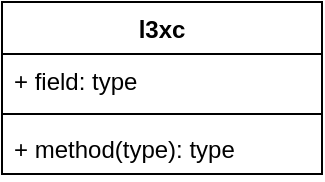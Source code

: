 <mxfile version="21.1.1" type="github">
  <diagram name="第 1 页" id="G18l2_iF89eQzb9kzUqR">
    <mxGraphModel dx="954" dy="541" grid="1" gridSize="10" guides="1" tooltips="1" connect="1" arrows="1" fold="1" page="1" pageScale="1" pageWidth="827" pageHeight="1169" math="0" shadow="0">
      <root>
        <mxCell id="0" />
        <mxCell id="1" parent="0" />
        <mxCell id="ntw0Qp5DpSyMLFI8ATWy-1" value="l3xc" style="swimlane;fontStyle=1;align=center;verticalAlign=top;childLayout=stackLayout;horizontal=1;startSize=26;horizontalStack=0;resizeParent=1;resizeParentMax=0;resizeLast=0;collapsible=1;marginBottom=0;whiteSpace=wrap;html=1;" vertex="1" parent="1">
          <mxGeometry x="40" y="40" width="160" height="86" as="geometry" />
        </mxCell>
        <mxCell id="ntw0Qp5DpSyMLFI8ATWy-2" value="+ field: type" style="text;strokeColor=none;fillColor=none;align=left;verticalAlign=top;spacingLeft=4;spacingRight=4;overflow=hidden;rotatable=0;points=[[0,0.5],[1,0.5]];portConstraint=eastwest;whiteSpace=wrap;html=1;" vertex="1" parent="ntw0Qp5DpSyMLFI8ATWy-1">
          <mxGeometry y="26" width="160" height="26" as="geometry" />
        </mxCell>
        <mxCell id="ntw0Qp5DpSyMLFI8ATWy-3" value="" style="line;strokeWidth=1;fillColor=none;align=left;verticalAlign=middle;spacingTop=-1;spacingLeft=3;spacingRight=3;rotatable=0;labelPosition=right;points=[];portConstraint=eastwest;strokeColor=inherit;" vertex="1" parent="ntw0Qp5DpSyMLFI8ATWy-1">
          <mxGeometry y="52" width="160" height="8" as="geometry" />
        </mxCell>
        <mxCell id="ntw0Qp5DpSyMLFI8ATWy-4" value="+ method(type): type" style="text;strokeColor=none;fillColor=none;align=left;verticalAlign=top;spacingLeft=4;spacingRight=4;overflow=hidden;rotatable=0;points=[[0,0.5],[1,0.5]];portConstraint=eastwest;whiteSpace=wrap;html=1;" vertex="1" parent="ntw0Qp5DpSyMLFI8ATWy-1">
          <mxGeometry y="60" width="160" height="26" as="geometry" />
        </mxCell>
      </root>
    </mxGraphModel>
  </diagram>
</mxfile>
